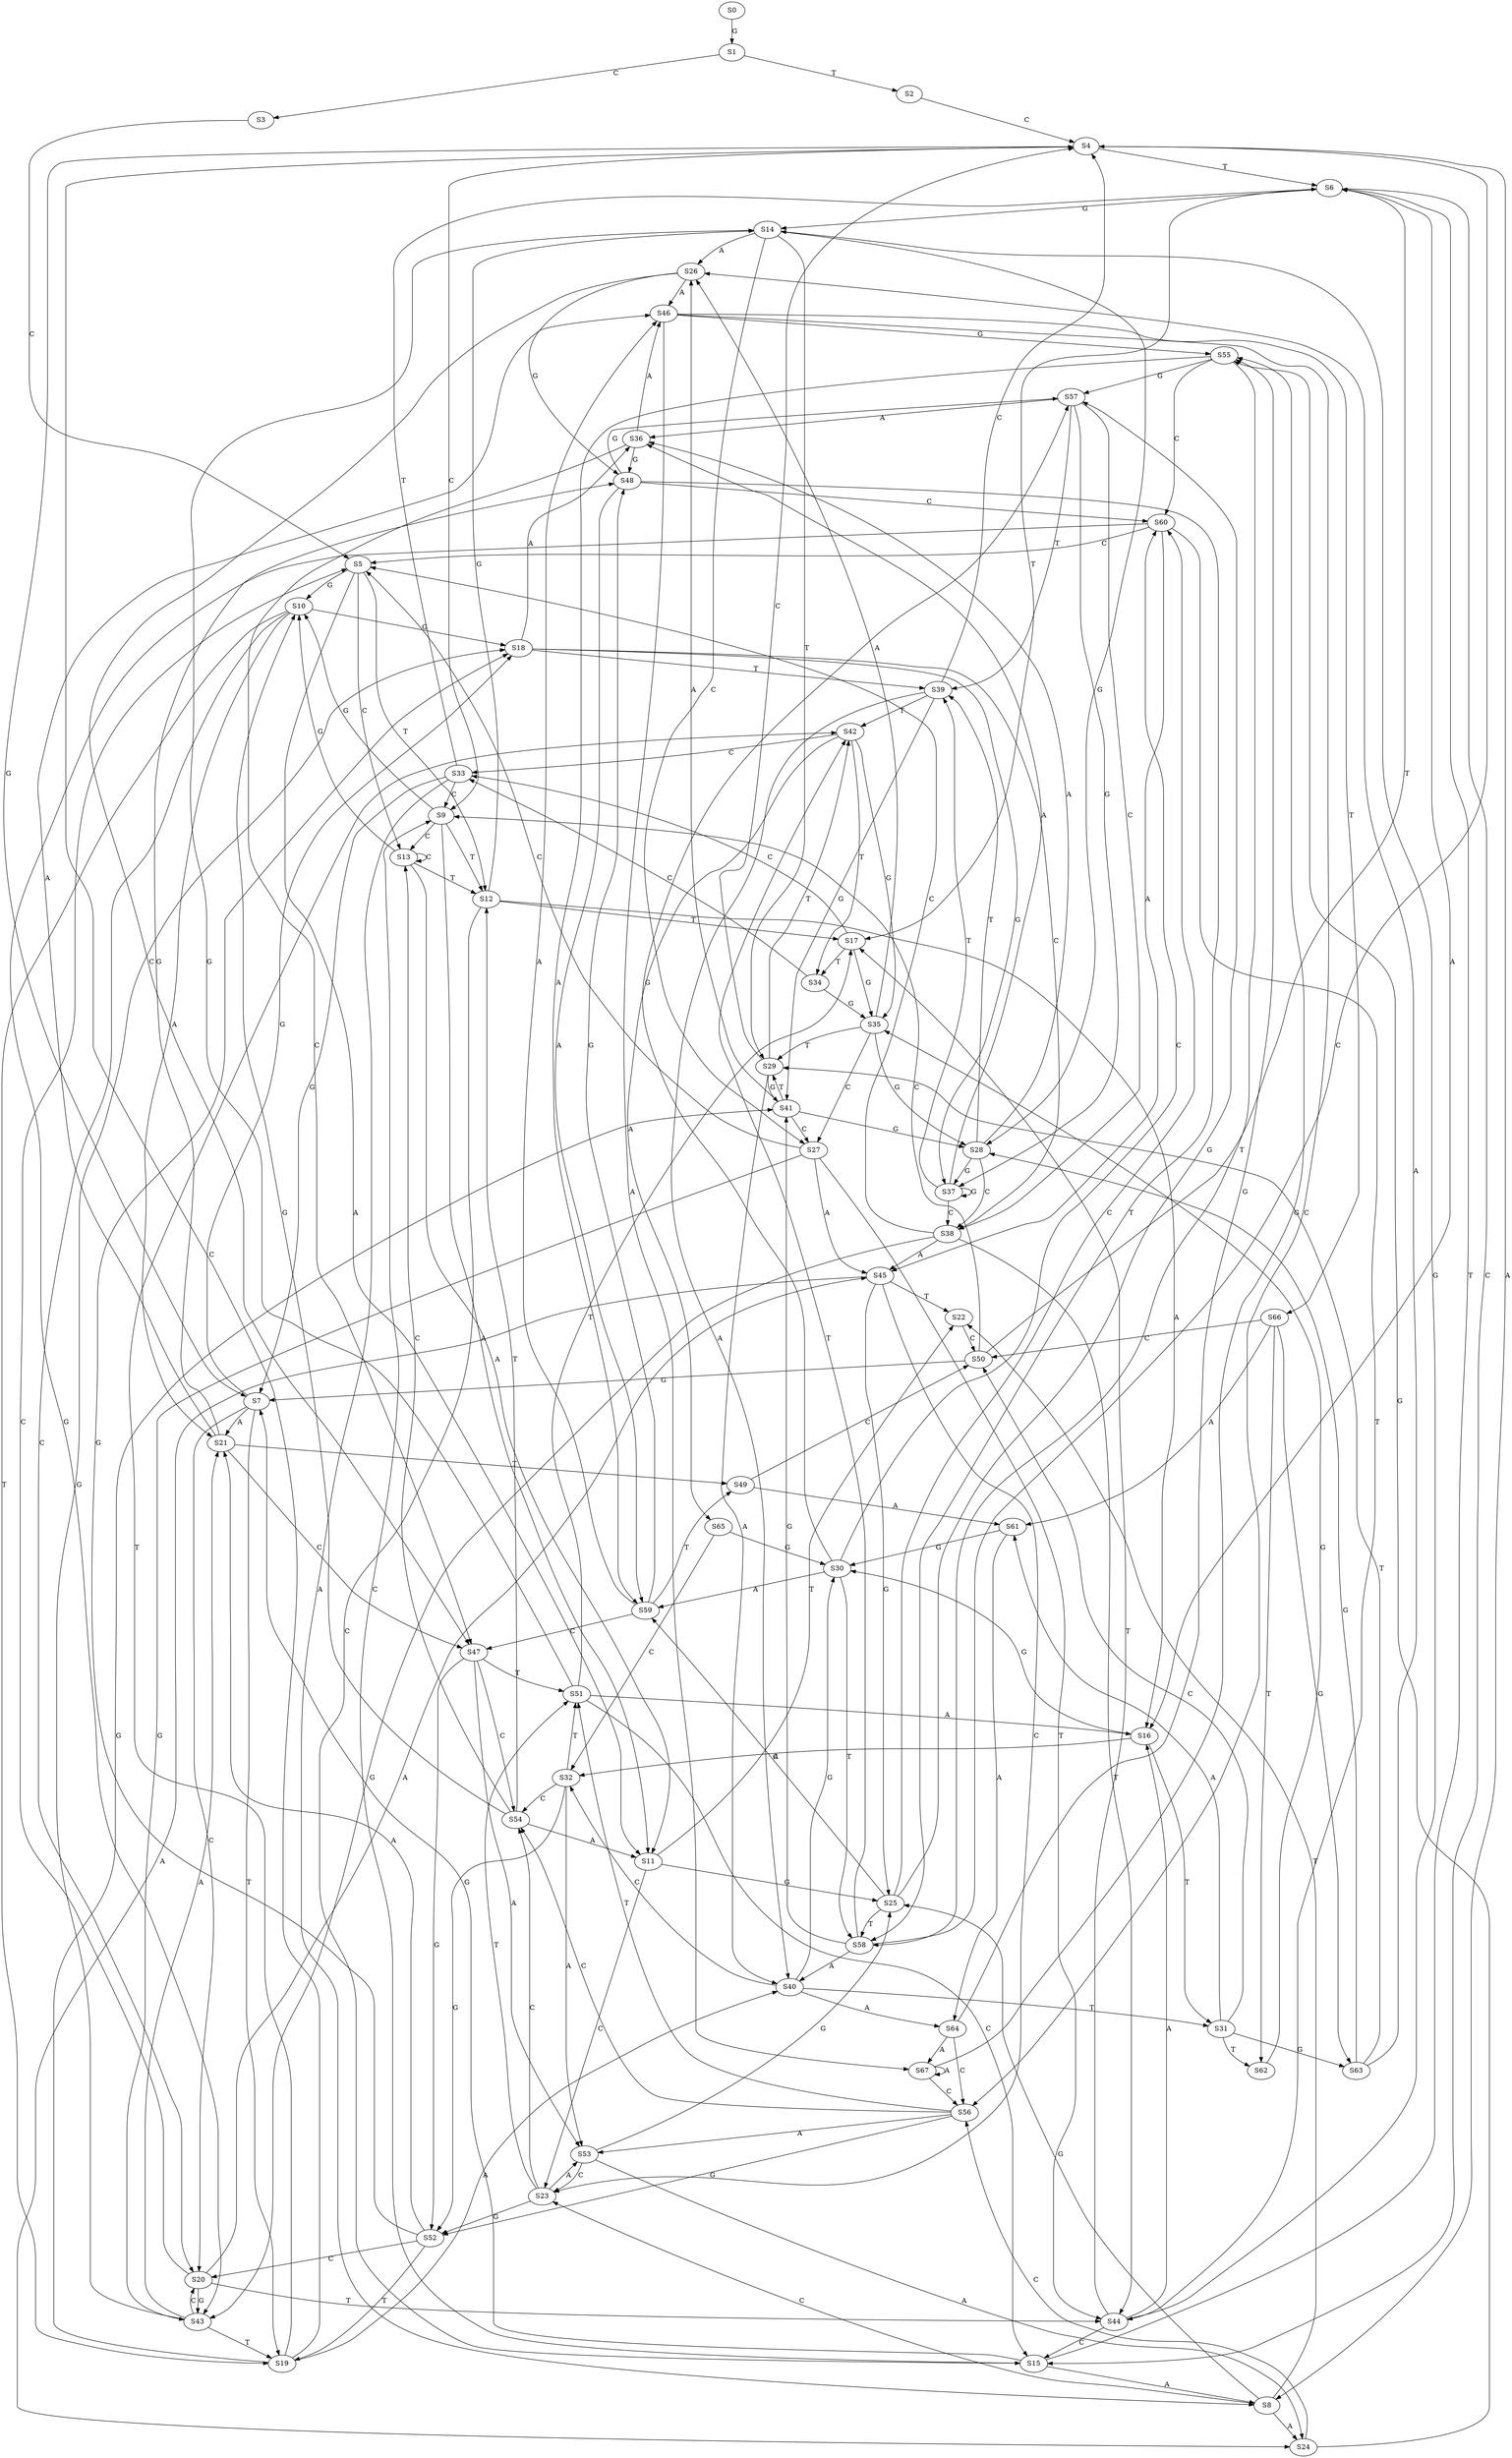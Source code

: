 strict digraph  {
	S0 -> S1 [ label = G ];
	S1 -> S2 [ label = T ];
	S1 -> S3 [ label = C ];
	S2 -> S4 [ label = C ];
	S3 -> S5 [ label = C ];
	S4 -> S6 [ label = T ];
	S4 -> S7 [ label = G ];
	S4 -> S8 [ label = A ];
	S4 -> S9 [ label = C ];
	S5 -> S10 [ label = G ];
	S5 -> S11 [ label = A ];
	S5 -> S12 [ label = T ];
	S5 -> S13 [ label = C ];
	S6 -> S14 [ label = G ];
	S6 -> S15 [ label = C ];
	S6 -> S16 [ label = A ];
	S6 -> S17 [ label = T ];
	S7 -> S18 [ label = G ];
	S7 -> S19 [ label = T ];
	S7 -> S20 [ label = C ];
	S7 -> S21 [ label = A ];
	S8 -> S22 [ label = T ];
	S8 -> S23 [ label = C ];
	S8 -> S24 [ label = A ];
	S8 -> S25 [ label = G ];
	S9 -> S13 [ label = C ];
	S9 -> S11 [ label = A ];
	S9 -> S12 [ label = T ];
	S9 -> S10 [ label = G ];
	S10 -> S21 [ label = A ];
	S10 -> S18 [ label = G ];
	S10 -> S19 [ label = T ];
	S10 -> S20 [ label = C ];
	S11 -> S25 [ label = G ];
	S11 -> S22 [ label = T ];
	S11 -> S23 [ label = C ];
	S12 -> S14 [ label = G ];
	S12 -> S15 [ label = C ];
	S12 -> S17 [ label = T ];
	S12 -> S16 [ label = A ];
	S13 -> S10 [ label = G ];
	S13 -> S13 [ label = C ];
	S13 -> S11 [ label = A ];
	S13 -> S12 [ label = T ];
	S14 -> S26 [ label = A ];
	S14 -> S27 [ label = C ];
	S14 -> S28 [ label = G ];
	S14 -> S29 [ label = T ];
	S15 -> S6 [ label = T ];
	S15 -> S7 [ label = G ];
	S15 -> S9 [ label = C ];
	S15 -> S8 [ label = A ];
	S16 -> S30 [ label = G ];
	S16 -> S31 [ label = T ];
	S16 -> S32 [ label = C ];
	S17 -> S33 [ label = C ];
	S17 -> S34 [ label = T ];
	S17 -> S35 [ label = G ];
	S18 -> S36 [ label = A ];
	S18 -> S37 [ label = G ];
	S18 -> S38 [ label = C ];
	S18 -> S39 [ label = T ];
	S19 -> S4 [ label = C ];
	S19 -> S40 [ label = A ];
	S19 -> S41 [ label = G ];
	S19 -> S42 [ label = T ];
	S20 -> S43 [ label = G ];
	S20 -> S44 [ label = T ];
	S20 -> S5 [ label = C ];
	S20 -> S45 [ label = A ];
	S21 -> S46 [ label = A ];
	S21 -> S47 [ label = C ];
	S21 -> S48 [ label = G ];
	S21 -> S49 [ label = T ];
	S22 -> S50 [ label = C ];
	S23 -> S51 [ label = T ];
	S23 -> S52 [ label = G ];
	S23 -> S53 [ label = A ];
	S23 -> S54 [ label = C ];
	S24 -> S55 [ label = G ];
	S24 -> S56 [ label = C ];
	S25 -> S57 [ label = G ];
	S25 -> S58 [ label = T ];
	S25 -> S59 [ label = A ];
	S25 -> S60 [ label = C ];
	S26 -> S48 [ label = G ];
	S26 -> S47 [ label = C ];
	S26 -> S46 [ label = A ];
	S27 -> S5 [ label = C ];
	S27 -> S43 [ label = G ];
	S27 -> S44 [ label = T ];
	S27 -> S45 [ label = A ];
	S28 -> S37 [ label = G ];
	S28 -> S38 [ label = C ];
	S28 -> S36 [ label = A ];
	S28 -> S39 [ label = T ];
	S29 -> S4 [ label = C ];
	S29 -> S42 [ label = T ];
	S29 -> S41 [ label = G ];
	S29 -> S40 [ label = A ];
	S30 -> S58 [ label = T ];
	S30 -> S59 [ label = A ];
	S30 -> S60 [ label = C ];
	S30 -> S57 [ label = G ];
	S31 -> S50 [ label = C ];
	S31 -> S61 [ label = A ];
	S31 -> S62 [ label = T ];
	S31 -> S63 [ label = G ];
	S32 -> S52 [ label = G ];
	S32 -> S51 [ label = T ];
	S32 -> S54 [ label = C ];
	S32 -> S53 [ label = A ];
	S33 -> S8 [ label = A ];
	S33 -> S9 [ label = C ];
	S33 -> S7 [ label = G ];
	S33 -> S6 [ label = T ];
	S34 -> S35 [ label = G ];
	S34 -> S33 [ label = C ];
	S35 -> S28 [ label = G ];
	S35 -> S27 [ label = C ];
	S35 -> S29 [ label = T ];
	S35 -> S26 [ label = A ];
	S36 -> S46 [ label = A ];
	S36 -> S48 [ label = G ];
	S36 -> S47 [ label = C ];
	S37 -> S39 [ label = T ];
	S37 -> S38 [ label = C ];
	S37 -> S37 [ label = G ];
	S37 -> S36 [ label = A ];
	S38 -> S44 [ label = T ];
	S38 -> S5 [ label = C ];
	S38 -> S45 [ label = A ];
	S38 -> S43 [ label = G ];
	S39 -> S40 [ label = A ];
	S39 -> S4 [ label = C ];
	S39 -> S41 [ label = G ];
	S39 -> S42 [ label = T ];
	S40 -> S31 [ label = T ];
	S40 -> S30 [ label = G ];
	S40 -> S64 [ label = A ];
	S40 -> S32 [ label = C ];
	S41 -> S29 [ label = T ];
	S41 -> S28 [ label = G ];
	S41 -> S26 [ label = A ];
	S41 -> S27 [ label = C ];
	S42 -> S33 [ label = C ];
	S42 -> S35 [ label = G ];
	S42 -> S65 [ label = A ];
	S42 -> S34 [ label = T ];
	S43 -> S18 [ label = G ];
	S43 -> S21 [ label = A ];
	S43 -> S19 [ label = T ];
	S43 -> S20 [ label = C ];
	S44 -> S16 [ label = A ];
	S44 -> S15 [ label = C ];
	S44 -> S17 [ label = T ];
	S44 -> S14 [ label = G ];
	S45 -> S25 [ label = G ];
	S45 -> S23 [ label = C ];
	S45 -> S24 [ label = A ];
	S45 -> S22 [ label = T ];
	S46 -> S66 [ label = T ];
	S46 -> S56 [ label = C ];
	S46 -> S67 [ label = A ];
	S46 -> S55 [ label = G ];
	S47 -> S51 [ label = T ];
	S47 -> S52 [ label = G ];
	S47 -> S54 [ label = C ];
	S47 -> S53 [ label = A ];
	S48 -> S58 [ label = T ];
	S48 -> S57 [ label = G ];
	S48 -> S59 [ label = A ];
	S48 -> S60 [ label = C ];
	S49 -> S61 [ label = A ];
	S49 -> S50 [ label = C ];
	S50 -> S9 [ label = C ];
	S50 -> S7 [ label = G ];
	S50 -> S6 [ label = T ];
	S51 -> S16 [ label = A ];
	S51 -> S15 [ label = C ];
	S51 -> S17 [ label = T ];
	S51 -> S14 [ label = G ];
	S52 -> S18 [ label = G ];
	S52 -> S21 [ label = A ];
	S52 -> S19 [ label = T ];
	S52 -> S20 [ label = C ];
	S53 -> S25 [ label = G ];
	S53 -> S23 [ label = C ];
	S53 -> S24 [ label = A ];
	S54 -> S13 [ label = C ];
	S54 -> S11 [ label = A ];
	S54 -> S12 [ label = T ];
	S54 -> S10 [ label = G ];
	S55 -> S58 [ label = T ];
	S55 -> S59 [ label = A ];
	S55 -> S60 [ label = C ];
	S55 -> S57 [ label = G ];
	S56 -> S53 [ label = A ];
	S56 -> S54 [ label = C ];
	S56 -> S52 [ label = G ];
	S56 -> S51 [ label = T ];
	S57 -> S36 [ label = A ];
	S57 -> S37 [ label = G ];
	S57 -> S39 [ label = T ];
	S57 -> S38 [ label = C ];
	S58 -> S40 [ label = A ];
	S58 -> S4 [ label = C ];
	S58 -> S41 [ label = G ];
	S58 -> S42 [ label = T ];
	S59 -> S46 [ label = A ];
	S59 -> S47 [ label = C ];
	S59 -> S49 [ label = T ];
	S59 -> S48 [ label = G ];
	S60 -> S5 [ label = C ];
	S60 -> S45 [ label = A ];
	S60 -> S43 [ label = G ];
	S60 -> S44 [ label = T ];
	S61 -> S30 [ label = G ];
	S61 -> S64 [ label = A ];
	S62 -> S35 [ label = G ];
	S63 -> S28 [ label = G ];
	S63 -> S26 [ label = A ];
	S63 -> S29 [ label = T ];
	S64 -> S55 [ label = G ];
	S64 -> S67 [ label = A ];
	S64 -> S56 [ label = C ];
	S65 -> S32 [ label = C ];
	S65 -> S30 [ label = G ];
	S66 -> S61 [ label = A ];
	S66 -> S50 [ label = C ];
	S66 -> S63 [ label = G ];
	S66 -> S62 [ label = T ];
	S67 -> S55 [ label = G ];
	S67 -> S56 [ label = C ];
	S67 -> S67 [ label = A ];
}
